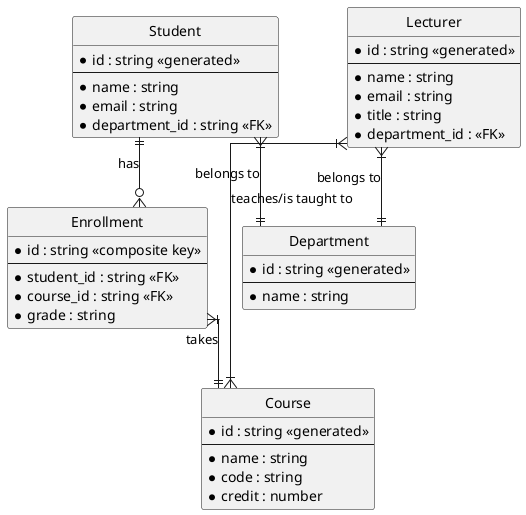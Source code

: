 @startuml
hide circle
skinparam linetype ortho

entity Student {
  * id : string <<generated>>
  --
  * name : string
  * email : string
  * department_id : string <<FK>>
}

entity Department {
  * id : string <<generated>>
  --
  * name : string
}

entity Enrollment {
  * id : string <<composite key>>
  --
  * student_id : string <<FK>>
  * course_id : string <<FK>>
  * grade : string
}

entity Course {
  * id : string <<generated>>
  --
  * name : string
  * code : string
  * credit : number
}

entity Lecturer  {
  * id : string <<generated>>
  --
  * name : string
  * email : string
  * title : string
  * department_id : <<FK>>
}

Student }|--|| Department : "belongs to"
Student ||--o{ Enrollment : "has"
Enrollment }|--|| Course : "takes"
Lecturer }|--|{ Course : "teaches/is taught to"
Lecturer }|--|| Department : "belongs to"
@enduml